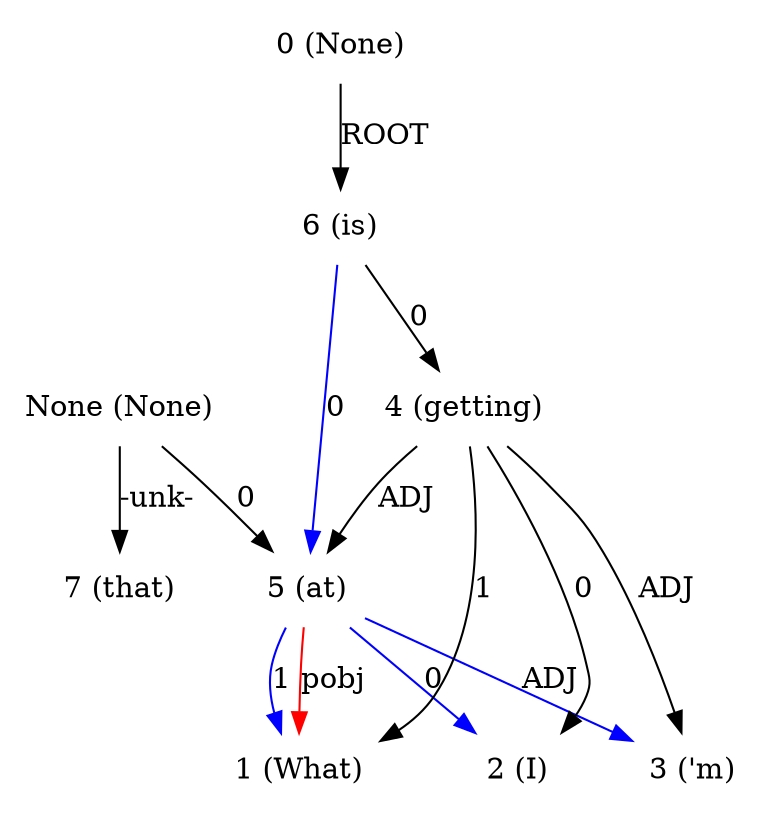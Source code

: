digraph G{
edge [dir=forward]
node [shape=plaintext]

None [label="None (None)"]
None -> 5 [label="0"]
None [label="None (None)"]
None -> 7 [label="-unk-"]
0 [label="0 (None)"]
0 -> 6 [label="ROOT"]
1 [label="1 (What)"]
5 -> 1 [label="pobj", color="red"]
2 [label="2 (I)"]
3 [label="3 ('m)"]
4 [label="4 (getting)"]
4 -> 1 [label="1"]
4 -> 2 [label="0"]
4 -> 3 [label="ADJ"]
4 -> 5 [label="ADJ"]
5 [label="5 (at)"]
5 -> 1 [label="1", color="blue"]
5 -> 2 [label="0", color="blue"]
5 -> 3 [label="ADJ", color="blue"]
6 [label="6 (is)"]
6 -> 4 [label="0"]
6 -> 5 [label="0", color="blue"]
7 [label="7 (that)"]
}
